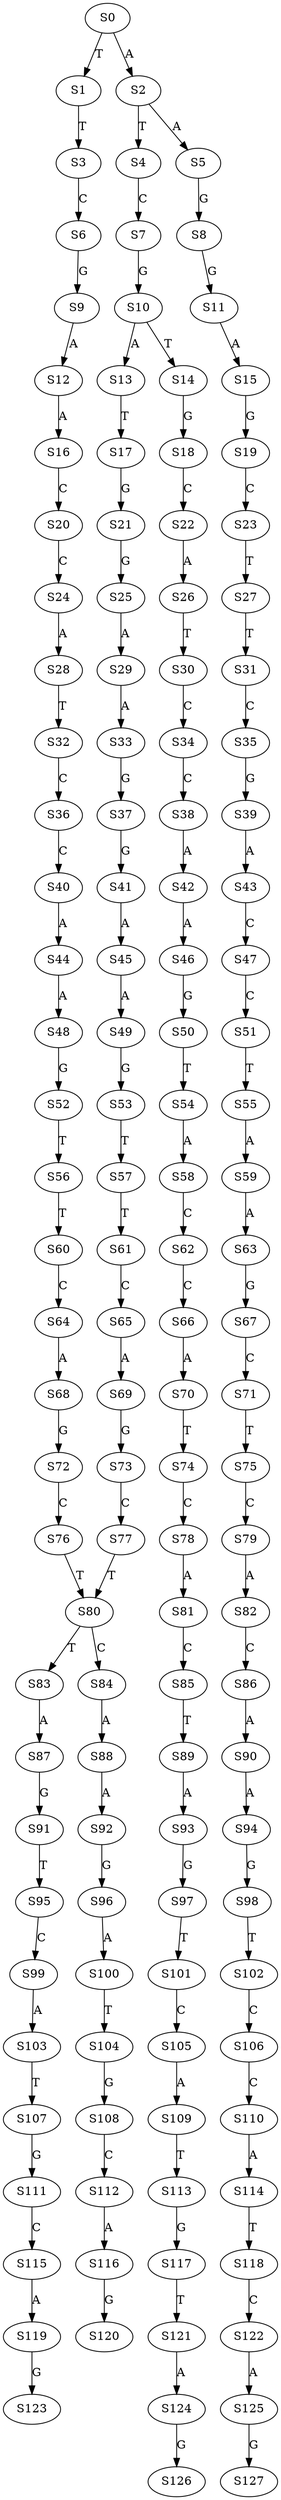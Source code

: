 strict digraph  {
	S0 -> S1 [ label = T ];
	S0 -> S2 [ label = A ];
	S1 -> S3 [ label = T ];
	S2 -> S4 [ label = T ];
	S2 -> S5 [ label = A ];
	S3 -> S6 [ label = C ];
	S4 -> S7 [ label = C ];
	S5 -> S8 [ label = G ];
	S6 -> S9 [ label = G ];
	S7 -> S10 [ label = G ];
	S8 -> S11 [ label = G ];
	S9 -> S12 [ label = A ];
	S10 -> S13 [ label = A ];
	S10 -> S14 [ label = T ];
	S11 -> S15 [ label = A ];
	S12 -> S16 [ label = A ];
	S13 -> S17 [ label = T ];
	S14 -> S18 [ label = G ];
	S15 -> S19 [ label = G ];
	S16 -> S20 [ label = C ];
	S17 -> S21 [ label = G ];
	S18 -> S22 [ label = C ];
	S19 -> S23 [ label = C ];
	S20 -> S24 [ label = C ];
	S21 -> S25 [ label = G ];
	S22 -> S26 [ label = A ];
	S23 -> S27 [ label = T ];
	S24 -> S28 [ label = A ];
	S25 -> S29 [ label = A ];
	S26 -> S30 [ label = T ];
	S27 -> S31 [ label = T ];
	S28 -> S32 [ label = T ];
	S29 -> S33 [ label = A ];
	S30 -> S34 [ label = C ];
	S31 -> S35 [ label = C ];
	S32 -> S36 [ label = C ];
	S33 -> S37 [ label = G ];
	S34 -> S38 [ label = C ];
	S35 -> S39 [ label = G ];
	S36 -> S40 [ label = C ];
	S37 -> S41 [ label = G ];
	S38 -> S42 [ label = A ];
	S39 -> S43 [ label = A ];
	S40 -> S44 [ label = A ];
	S41 -> S45 [ label = A ];
	S42 -> S46 [ label = A ];
	S43 -> S47 [ label = C ];
	S44 -> S48 [ label = A ];
	S45 -> S49 [ label = A ];
	S46 -> S50 [ label = G ];
	S47 -> S51 [ label = C ];
	S48 -> S52 [ label = G ];
	S49 -> S53 [ label = G ];
	S50 -> S54 [ label = T ];
	S51 -> S55 [ label = T ];
	S52 -> S56 [ label = T ];
	S53 -> S57 [ label = T ];
	S54 -> S58 [ label = A ];
	S55 -> S59 [ label = A ];
	S56 -> S60 [ label = T ];
	S57 -> S61 [ label = T ];
	S58 -> S62 [ label = C ];
	S59 -> S63 [ label = A ];
	S60 -> S64 [ label = C ];
	S61 -> S65 [ label = C ];
	S62 -> S66 [ label = C ];
	S63 -> S67 [ label = G ];
	S64 -> S68 [ label = A ];
	S65 -> S69 [ label = A ];
	S66 -> S70 [ label = A ];
	S67 -> S71 [ label = C ];
	S68 -> S72 [ label = G ];
	S69 -> S73 [ label = G ];
	S70 -> S74 [ label = T ];
	S71 -> S75 [ label = T ];
	S72 -> S76 [ label = C ];
	S73 -> S77 [ label = C ];
	S74 -> S78 [ label = C ];
	S75 -> S79 [ label = C ];
	S76 -> S80 [ label = T ];
	S77 -> S80 [ label = T ];
	S78 -> S81 [ label = A ];
	S79 -> S82 [ label = A ];
	S80 -> S83 [ label = T ];
	S80 -> S84 [ label = C ];
	S81 -> S85 [ label = C ];
	S82 -> S86 [ label = C ];
	S83 -> S87 [ label = A ];
	S84 -> S88 [ label = A ];
	S85 -> S89 [ label = T ];
	S86 -> S90 [ label = A ];
	S87 -> S91 [ label = G ];
	S88 -> S92 [ label = A ];
	S89 -> S93 [ label = A ];
	S90 -> S94 [ label = A ];
	S91 -> S95 [ label = T ];
	S92 -> S96 [ label = G ];
	S93 -> S97 [ label = G ];
	S94 -> S98 [ label = G ];
	S95 -> S99 [ label = C ];
	S96 -> S100 [ label = A ];
	S97 -> S101 [ label = T ];
	S98 -> S102 [ label = T ];
	S99 -> S103 [ label = A ];
	S100 -> S104 [ label = T ];
	S101 -> S105 [ label = C ];
	S102 -> S106 [ label = C ];
	S103 -> S107 [ label = T ];
	S104 -> S108 [ label = G ];
	S105 -> S109 [ label = A ];
	S106 -> S110 [ label = C ];
	S107 -> S111 [ label = G ];
	S108 -> S112 [ label = C ];
	S109 -> S113 [ label = T ];
	S110 -> S114 [ label = A ];
	S111 -> S115 [ label = C ];
	S112 -> S116 [ label = A ];
	S113 -> S117 [ label = G ];
	S114 -> S118 [ label = T ];
	S115 -> S119 [ label = A ];
	S116 -> S120 [ label = G ];
	S117 -> S121 [ label = T ];
	S118 -> S122 [ label = C ];
	S119 -> S123 [ label = G ];
	S121 -> S124 [ label = A ];
	S122 -> S125 [ label = A ];
	S124 -> S126 [ label = G ];
	S125 -> S127 [ label = G ];
}
